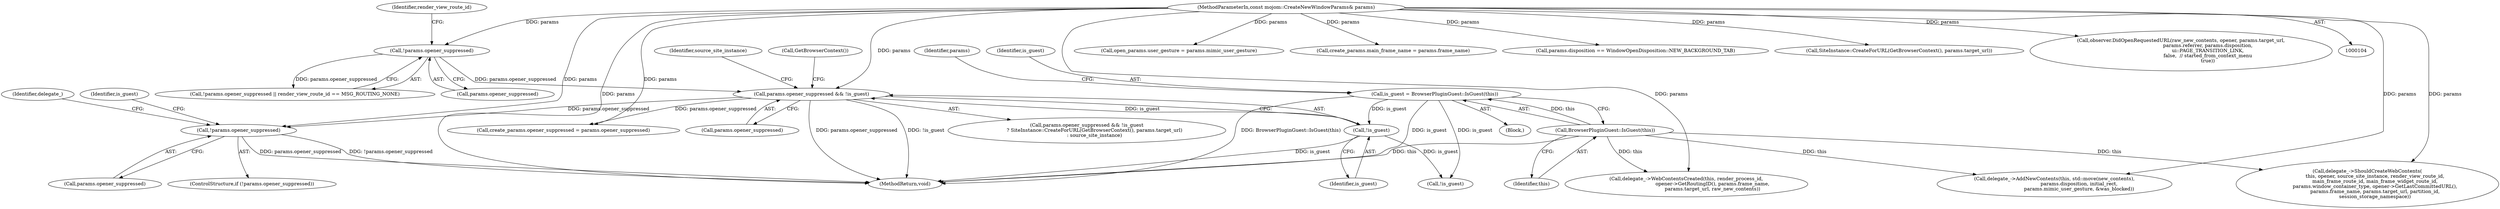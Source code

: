 digraph "0_Chrome_d18c519758c2e6043f0e1f00e2b69a55b3d7997f@API" {
"1000333" [label="(Call,!params.opener_suppressed)"];
"1000109" [label="(MethodParameterIn,const mojom::CreateNewWindowParams& params)"];
"1000159" [label="(Call,params.opener_suppressed && !is_guest)"];
"1000148" [label="(Call,!params.opener_suppressed)"];
"1000163" [label="(Call,!is_guest)"];
"1000142" [label="(Call,is_guest = BrowserPluginGuest::IsGuest(this))"];
"1000144" [label="(Call,BrowserPluginGuest::IsGuest(this))"];
"1000365" [label="(Call,delegate_->WebContentsCreated(this, render_process_id,\n                                  opener->GetRoutingID(), params.frame_name,\n                                  params.target_url, raw_new_contents))"];
"1000268" [label="(Call,create_params.opener_suppressed = params.opener_suppressed)"];
"1000109" [label="(MethodParameterIn,const mojom::CreateNewWindowParams& params)"];
"1000142" [label="(Call,is_guest = BrowserPluginGuest::IsGuest(this))"];
"1000111" [label="(Block,)"];
"1000439" [label="(Call,open_params.user_gesture = params.mimic_user_gesture)"];
"1000170" [label="(Identifier,source_site_instance)"];
"1000145" [label="(Identifier,this)"];
"1000464" [label="(MethodReturn,void)"];
"1000163" [label="(Call,!is_guest)"];
"1000332" [label="(ControlStructure,if (!params.opener_suppressed))"];
"1000340" [label="(Identifier,is_guest)"];
"1000251" [label="(Call,create_params.main_frame_name = params.frame_name)"];
"1000333" [label="(Call,!params.opener_suppressed)"];
"1000295" [label="(Call,!is_guest)"];
"1000144" [label="(Call,BrowserPluginGuest::IsGuest(this))"];
"1000166" [label="(Call,GetBrowserContext())"];
"1000363" [label="(Identifier,delegate_)"];
"1000276" [label="(Call,params.disposition == WindowOpenDisposition::NEW_BACKGROUND_TAB)"];
"1000147" [label="(Call,!params.opener_suppressed || render_view_route_id == MSG_ROUTING_NONE)"];
"1000150" [label="(Identifier,params)"];
"1000159" [label="(Call,params.opener_suppressed && !is_guest)"];
"1000165" [label="(Call,SiteInstance::CreateForURL(GetBrowserContext(), params.target_url))"];
"1000149" [label="(Call,params.opener_suppressed)"];
"1000158" [label="(Call,params.opener_suppressed && !is_guest\n          ? SiteInstance::CreateForURL(GetBrowserContext(), params.target_url)\n          : source_site_instance)"];
"1000334" [label="(Call,params.opener_suppressed)"];
"1000381" [label="(Call,observer.DidOpenRequestedURL(raw_new_contents, opener, params.target_url,\n                                   params.referrer, params.disposition,\n                                   ui::PAGE_TRANSITION_LINK,\n                                   false,  // started_from_context_menu\n                                   true))"];
"1000148" [label="(Call,!params.opener_suppressed)"];
"1000202" [label="(Call,delegate_->ShouldCreateWebContents(\n          this, opener, source_site_instance, render_view_route_id,\n          main_frame_route_id, main_frame_widget_route_id,\n          params.window_container_type, opener->GetLastCommittedURL(),\n          params.frame_name, params.target_url, partition_id,\n          session_storage_namespace))"];
"1000164" [label="(Identifier,is_guest)"];
"1000160" [label="(Call,params.opener_suppressed)"];
"1000143" [label="(Identifier,is_guest)"];
"1000153" [label="(Identifier,render_view_route_id)"];
"1000417" [label="(Call,delegate_->AddNewContents(this, std::move(new_contents),\n                                params.disposition, initial_rect,\n                                params.mimic_user_gesture, &was_blocked))"];
"1000333" -> "1000332"  [label="AST: "];
"1000333" -> "1000334"  [label="CFG: "];
"1000334" -> "1000333"  [label="AST: "];
"1000340" -> "1000333"  [label="CFG: "];
"1000363" -> "1000333"  [label="CFG: "];
"1000333" -> "1000464"  [label="DDG: params.opener_suppressed"];
"1000333" -> "1000464"  [label="DDG: !params.opener_suppressed"];
"1000109" -> "1000333"  [label="DDG: params"];
"1000159" -> "1000333"  [label="DDG: params.opener_suppressed"];
"1000109" -> "1000104"  [label="AST: "];
"1000109" -> "1000464"  [label="DDG: params"];
"1000109" -> "1000148"  [label="DDG: params"];
"1000109" -> "1000159"  [label="DDG: params"];
"1000109" -> "1000165"  [label="DDG: params"];
"1000109" -> "1000202"  [label="DDG: params"];
"1000109" -> "1000251"  [label="DDG: params"];
"1000109" -> "1000268"  [label="DDG: params"];
"1000109" -> "1000276"  [label="DDG: params"];
"1000109" -> "1000365"  [label="DDG: params"];
"1000109" -> "1000381"  [label="DDG: params"];
"1000109" -> "1000417"  [label="DDG: params"];
"1000109" -> "1000439"  [label="DDG: params"];
"1000159" -> "1000158"  [label="AST: "];
"1000159" -> "1000160"  [label="CFG: "];
"1000159" -> "1000163"  [label="CFG: "];
"1000160" -> "1000159"  [label="AST: "];
"1000163" -> "1000159"  [label="AST: "];
"1000166" -> "1000159"  [label="CFG: "];
"1000170" -> "1000159"  [label="CFG: "];
"1000159" -> "1000464"  [label="DDG: params.opener_suppressed"];
"1000159" -> "1000464"  [label="DDG: !is_guest"];
"1000148" -> "1000159"  [label="DDG: params.opener_suppressed"];
"1000163" -> "1000159"  [label="DDG: is_guest"];
"1000159" -> "1000268"  [label="DDG: params.opener_suppressed"];
"1000148" -> "1000147"  [label="AST: "];
"1000148" -> "1000149"  [label="CFG: "];
"1000149" -> "1000148"  [label="AST: "];
"1000153" -> "1000148"  [label="CFG: "];
"1000147" -> "1000148"  [label="CFG: "];
"1000148" -> "1000147"  [label="DDG: params.opener_suppressed"];
"1000163" -> "1000164"  [label="CFG: "];
"1000164" -> "1000163"  [label="AST: "];
"1000163" -> "1000464"  [label="DDG: is_guest"];
"1000142" -> "1000163"  [label="DDG: is_guest"];
"1000163" -> "1000295"  [label="DDG: is_guest"];
"1000142" -> "1000111"  [label="AST: "];
"1000142" -> "1000144"  [label="CFG: "];
"1000143" -> "1000142"  [label="AST: "];
"1000144" -> "1000142"  [label="AST: "];
"1000150" -> "1000142"  [label="CFG: "];
"1000142" -> "1000464"  [label="DDG: BrowserPluginGuest::IsGuest(this)"];
"1000142" -> "1000464"  [label="DDG: is_guest"];
"1000144" -> "1000142"  [label="DDG: this"];
"1000142" -> "1000295"  [label="DDG: is_guest"];
"1000144" -> "1000145"  [label="CFG: "];
"1000145" -> "1000144"  [label="AST: "];
"1000144" -> "1000464"  [label="DDG: this"];
"1000144" -> "1000202"  [label="DDG: this"];
"1000144" -> "1000365"  [label="DDG: this"];
"1000144" -> "1000417"  [label="DDG: this"];
}

